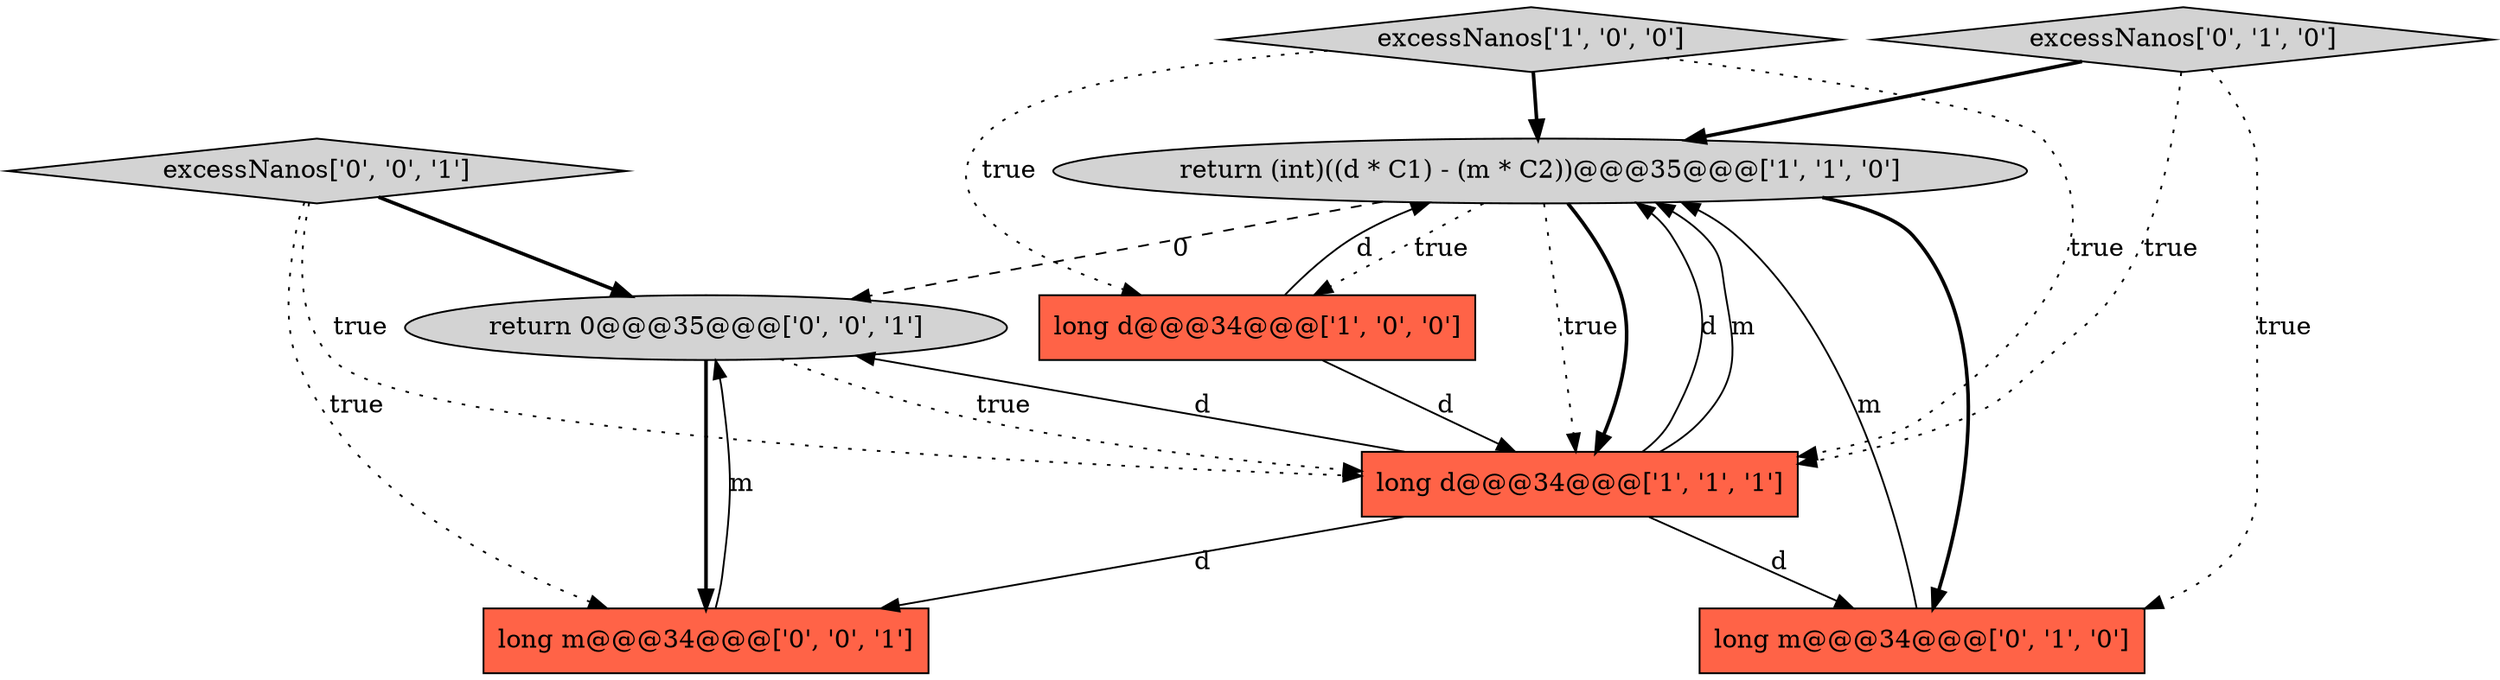 digraph {
2 [style = filled, label = "return (int)((d * C1) - (m * C2))@@@35@@@['1', '1', '0']", fillcolor = lightgray, shape = ellipse image = "AAA0AAABBB1BBB"];
8 [style = filled, label = "excessNanos['0', '0', '1']", fillcolor = lightgray, shape = diamond image = "AAA0AAABBB3BBB"];
7 [style = filled, label = "return 0@@@35@@@['0', '0', '1']", fillcolor = lightgray, shape = ellipse image = "AAA0AAABBB3BBB"];
1 [style = filled, label = "long d@@@34@@@['1', '0', '0']", fillcolor = tomato, shape = box image = "AAA0AAABBB1BBB"];
6 [style = filled, label = "long m@@@34@@@['0', '0', '1']", fillcolor = tomato, shape = box image = "AAA0AAABBB3BBB"];
0 [style = filled, label = "excessNanos['1', '0', '0']", fillcolor = lightgray, shape = diamond image = "AAA0AAABBB1BBB"];
3 [style = filled, label = "long d@@@34@@@['1', '1', '1']", fillcolor = tomato, shape = box image = "AAA0AAABBB1BBB"];
5 [style = filled, label = "long m@@@34@@@['0', '1', '0']", fillcolor = tomato, shape = box image = "AAA0AAABBB2BBB"];
4 [style = filled, label = "excessNanos['0', '1', '0']", fillcolor = lightgray, shape = diamond image = "AAA0AAABBB2BBB"];
2->3 [style = dotted, label="true"];
4->5 [style = dotted, label="true"];
2->5 [style = bold, label=""];
3->2 [style = solid, label="d"];
2->3 [style = bold, label=""];
0->2 [style = bold, label=""];
3->5 [style = solid, label="d"];
4->2 [style = bold, label=""];
2->7 [style = dashed, label="0"];
8->3 [style = dotted, label="true"];
8->7 [style = bold, label=""];
3->2 [style = solid, label="m"];
5->2 [style = solid, label="m"];
4->3 [style = dotted, label="true"];
8->6 [style = dotted, label="true"];
1->3 [style = solid, label="d"];
7->3 [style = dotted, label="true"];
2->1 [style = dotted, label="true"];
3->6 [style = solid, label="d"];
7->6 [style = bold, label=""];
6->7 [style = solid, label="m"];
0->3 [style = dotted, label="true"];
3->7 [style = solid, label="d"];
0->1 [style = dotted, label="true"];
1->2 [style = solid, label="d"];
}
